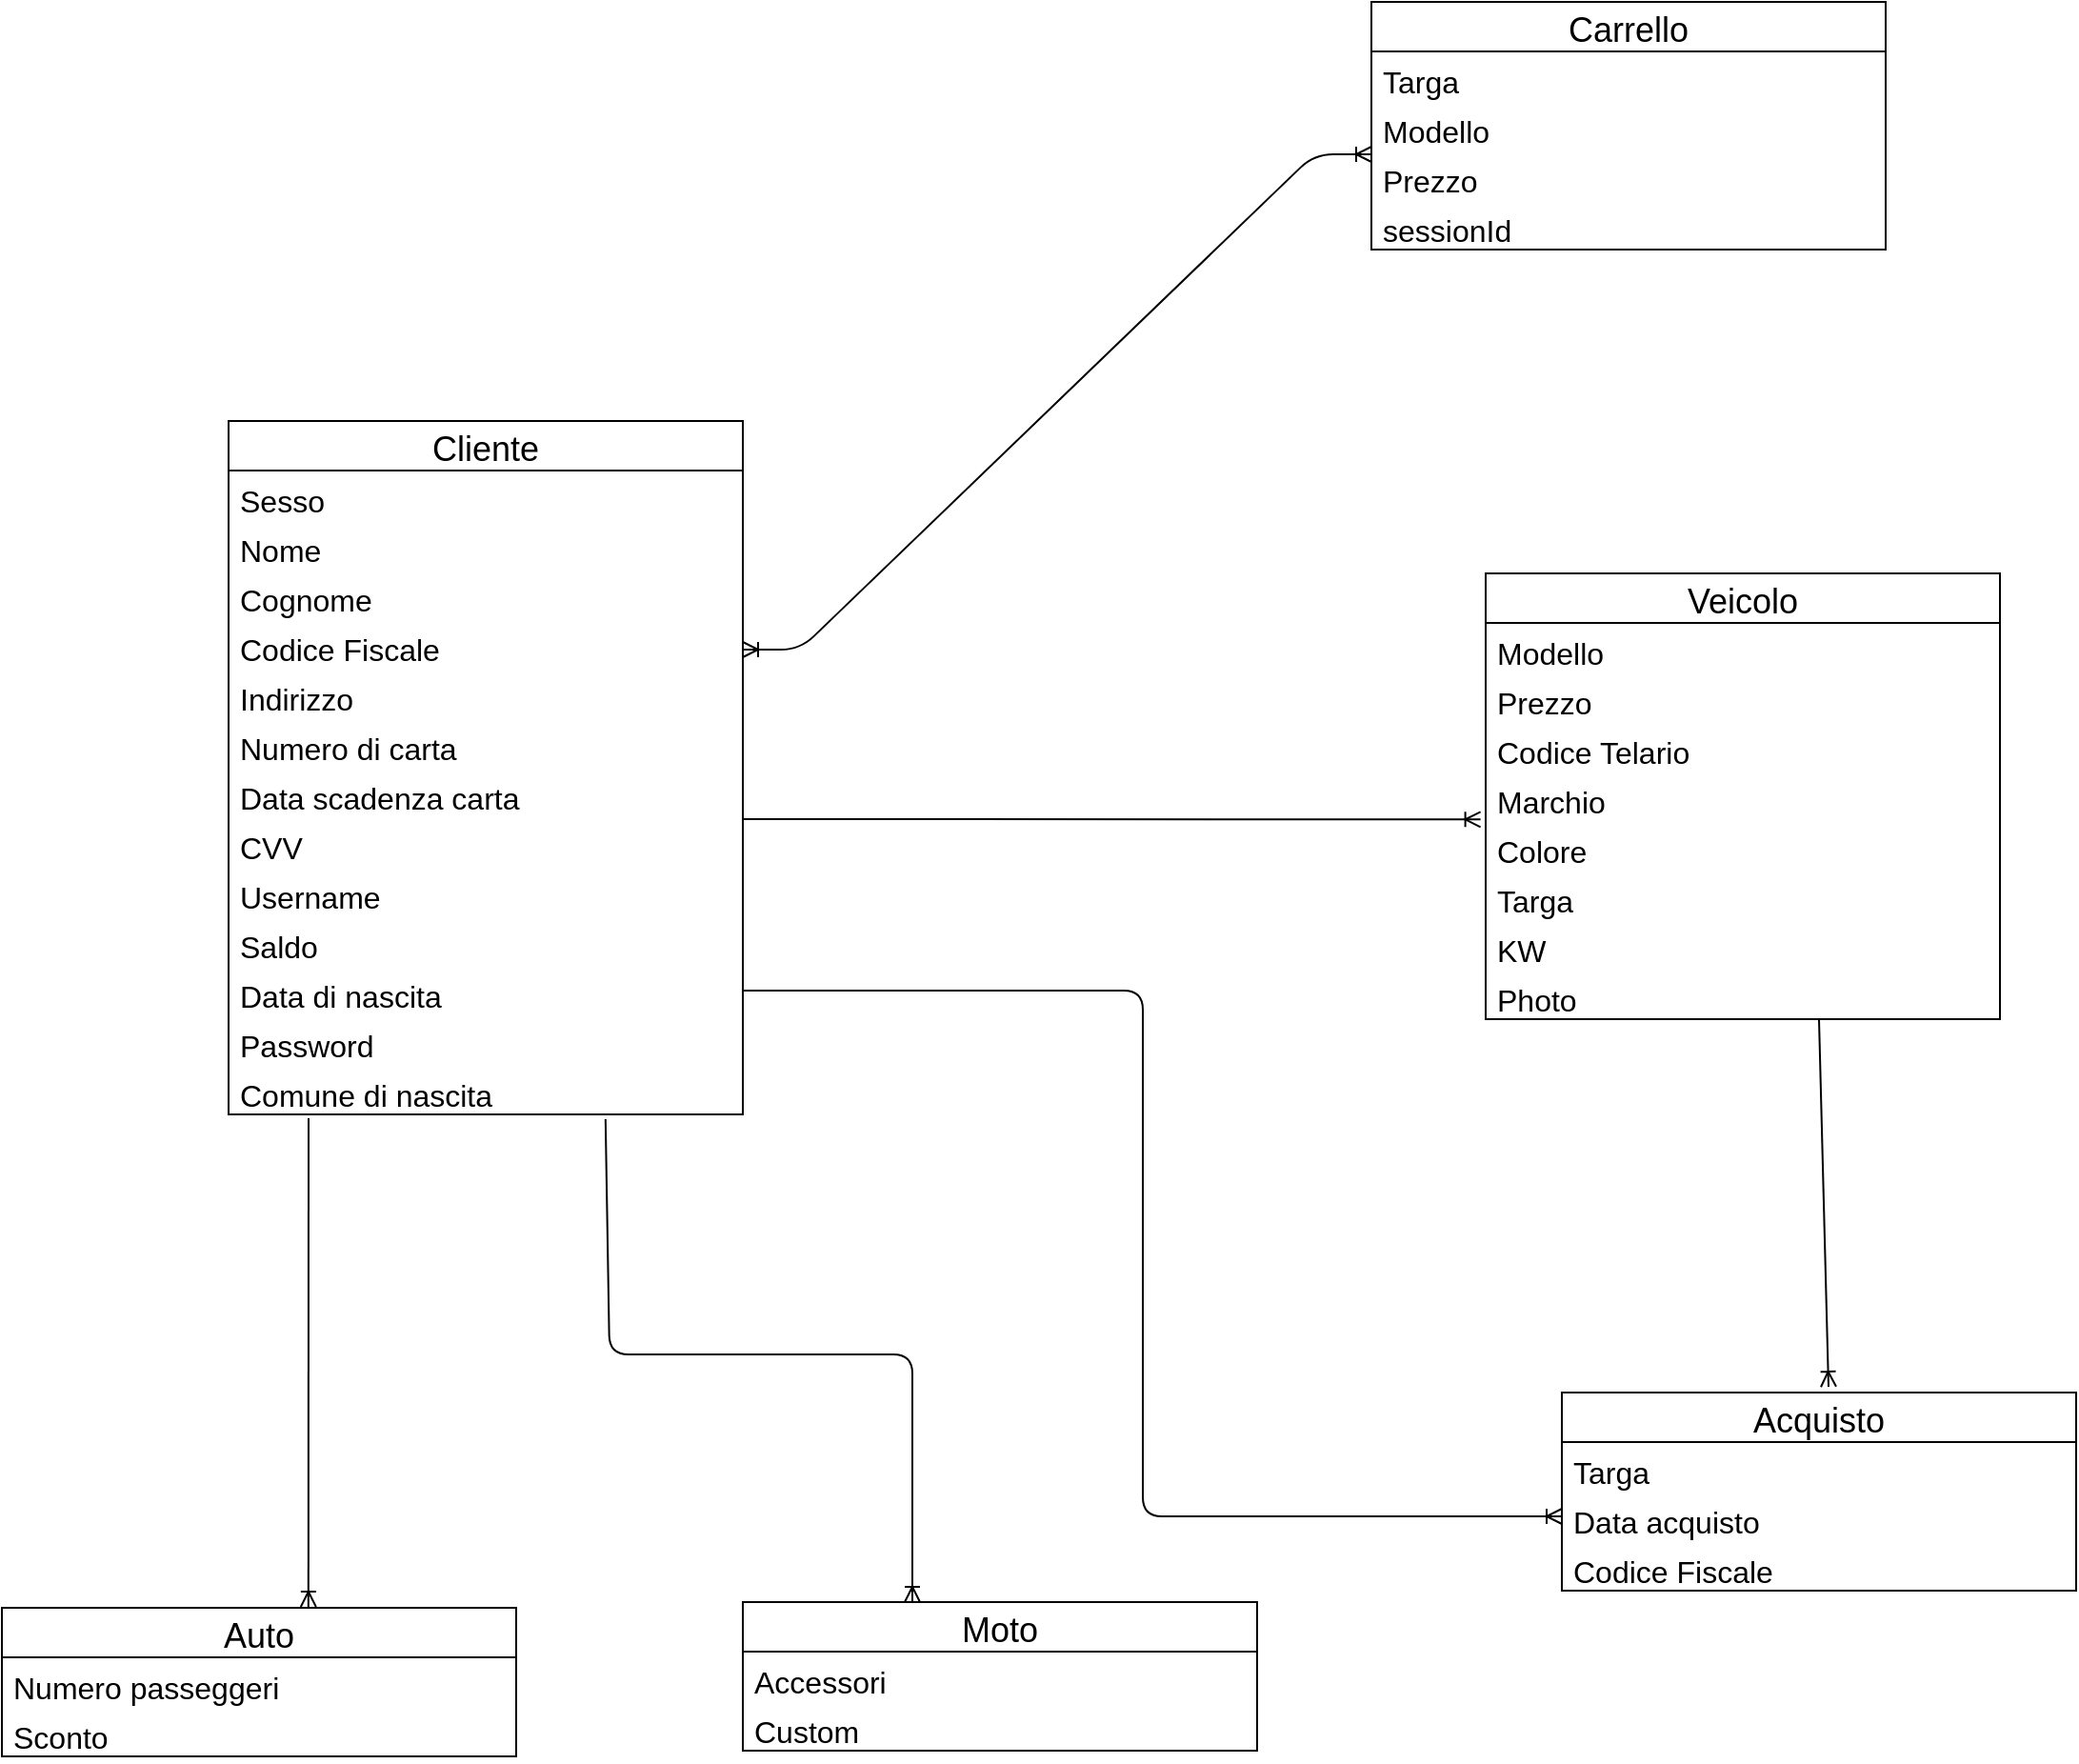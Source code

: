 <mxfile version="13.9.9" type="device"><diagram name="Page-1" id="e7e014a7-5840-1c2e-5031-d8a46d1fe8dd"><mxGraphModel dx="2632" dy="1672" grid="1" gridSize="10" guides="1" tooltips="1" connect="1" arrows="1" fold="1" page="1" pageScale="1" pageWidth="1169" pageHeight="826" background="#ffffff" math="0" shadow="0"><root><mxCell id="0"/><mxCell id="1" parent="0"/><mxCell id="noOuP9p7aNn5p5YlPT-F-65" value="Veicolo" style="swimlane;fontStyle=0;childLayout=stackLayout;horizontal=1;startSize=26;fillColor=none;horizontalStack=0;resizeParent=1;resizeParentMax=0;resizeLast=0;collapsible=1;marginBottom=0;fontSize=18;" parent="1" vertex="1"><mxGeometry x="60" y="-130" width="270" height="234" as="geometry"/></mxCell><mxCell id="noOuP9p7aNn5p5YlPT-F-66" value="Modello" style="text;strokeColor=none;fillColor=none;align=left;verticalAlign=top;spacingLeft=4;spacingRight=4;overflow=hidden;rotatable=0;points=[[0,0.5],[1,0.5]];portConstraint=eastwest;fontSize=16;" parent="noOuP9p7aNn5p5YlPT-F-65" vertex="1"><mxGeometry y="26" width="270" height="26" as="geometry"/></mxCell><mxCell id="noOuP9p7aNn5p5YlPT-F-67" value="Prezzo" style="text;strokeColor=none;fillColor=none;align=left;verticalAlign=top;spacingLeft=4;spacingRight=4;overflow=hidden;rotatable=0;points=[[0,0.5],[1,0.5]];portConstraint=eastwest;fontSize=16;" parent="noOuP9p7aNn5p5YlPT-F-65" vertex="1"><mxGeometry y="52" width="270" height="26" as="geometry"/></mxCell><mxCell id="noOuP9p7aNn5p5YlPT-F-68" value="Codice Telario" style="text;strokeColor=none;fillColor=none;align=left;verticalAlign=top;spacingLeft=4;spacingRight=4;overflow=hidden;rotatable=0;points=[[0,0.5],[1,0.5]];portConstraint=eastwest;fontSize=16;" parent="noOuP9p7aNn5p5YlPT-F-65" vertex="1"><mxGeometry y="78" width="270" height="26" as="geometry"/></mxCell><mxCell id="noOuP9p7aNn5p5YlPT-F-129" value="Marchio" style="text;strokeColor=none;fillColor=none;align=left;verticalAlign=top;spacingLeft=4;spacingRight=4;overflow=hidden;rotatable=0;points=[[0,0.5],[1,0.5]];portConstraint=eastwest;fontSize=16;" parent="noOuP9p7aNn5p5YlPT-F-65" vertex="1"><mxGeometry y="104" width="270" height="26" as="geometry"/></mxCell><mxCell id="noOuP9p7aNn5p5YlPT-F-130" value="Colore" style="text;strokeColor=none;fillColor=none;align=left;verticalAlign=top;spacingLeft=4;spacingRight=4;overflow=hidden;rotatable=0;points=[[0,0.5],[1,0.5]];portConstraint=eastwest;fontSize=16;" parent="noOuP9p7aNn5p5YlPT-F-65" vertex="1"><mxGeometry y="130" width="270" height="26" as="geometry"/></mxCell><mxCell id="noOuP9p7aNn5p5YlPT-F-131" value="Targa" style="text;strokeColor=none;fillColor=none;align=left;verticalAlign=top;spacingLeft=4;spacingRight=4;overflow=hidden;rotatable=0;points=[[0,0.5],[1,0.5]];portConstraint=eastwest;fontSize=16;" parent="noOuP9p7aNn5p5YlPT-F-65" vertex="1"><mxGeometry y="156" width="270" height="26" as="geometry"/></mxCell><mxCell id="noOuP9p7aNn5p5YlPT-F-132" value="KW" style="text;strokeColor=none;fillColor=none;align=left;verticalAlign=top;spacingLeft=4;spacingRight=4;overflow=hidden;rotatable=0;points=[[0,0.5],[1,0.5]];portConstraint=eastwest;fontSize=16;" parent="noOuP9p7aNn5p5YlPT-F-65" vertex="1"><mxGeometry y="182" width="270" height="26" as="geometry"/></mxCell><mxCell id="HNocqZF3YBXgSdlU14VS-5" value="Photo" style="text;strokeColor=none;fillColor=none;align=left;verticalAlign=top;spacingLeft=4;spacingRight=4;overflow=hidden;rotatable=0;points=[[0,0.5],[1,0.5]];portConstraint=eastwest;fontSize=16;" parent="noOuP9p7aNn5p5YlPT-F-65" vertex="1"><mxGeometry y="208" width="270" height="26" as="geometry"/></mxCell><mxCell id="noOuP9p7aNn5p5YlPT-F-69" value="Acquisto" style="swimlane;fontStyle=0;childLayout=stackLayout;horizontal=1;startSize=26;fillColor=none;horizontalStack=0;resizeParent=1;resizeParentMax=0;resizeLast=0;collapsible=1;marginBottom=0;fontSize=18;" parent="1" vertex="1"><mxGeometry x="100" y="300" width="270" height="104" as="geometry"/></mxCell><mxCell id="noOuP9p7aNn5p5YlPT-F-71" value="Targa" style="text;strokeColor=none;fillColor=none;align=left;verticalAlign=top;spacingLeft=4;spacingRight=4;overflow=hidden;rotatable=0;points=[[0,0.5],[1,0.5]];portConstraint=eastwest;fontSize=16;" parent="noOuP9p7aNn5p5YlPT-F-69" vertex="1"><mxGeometry y="26" width="270" height="26" as="geometry"/></mxCell><mxCell id="noOuP9p7aNn5p5YlPT-F-145" value="Data acquisto" style="text;strokeColor=none;fillColor=none;align=left;verticalAlign=top;spacingLeft=4;spacingRight=4;overflow=hidden;rotatable=0;points=[[0,0.5],[1,0.5]];portConstraint=eastwest;fontSize=16;" parent="noOuP9p7aNn5p5YlPT-F-69" vertex="1"><mxGeometry y="52" width="270" height="26" as="geometry"/></mxCell><mxCell id="noOuP9p7aNn5p5YlPT-F-146" value="Codice Fiscale" style="text;strokeColor=none;fillColor=none;align=left;verticalAlign=top;spacingLeft=4;spacingRight=4;overflow=hidden;rotatable=0;points=[[0,0.5],[1,0.5]];portConstraint=eastwest;fontSize=16;" parent="noOuP9p7aNn5p5YlPT-F-69" vertex="1"><mxGeometry y="78" width="270" height="26" as="geometry"/></mxCell><mxCell id="noOuP9p7aNn5p5YlPT-F-73" value="Auto" style="swimlane;fontStyle=0;childLayout=stackLayout;horizontal=1;startSize=26;fillColor=none;horizontalStack=0;resizeParent=1;resizeParentMax=0;resizeLast=0;collapsible=1;marginBottom=0;fontSize=18;" parent="1" vertex="1"><mxGeometry x="-719" y="413" width="270" height="78" as="geometry"/></mxCell><mxCell id="noOuP9p7aNn5p5YlPT-F-74" value="Numero passeggeri" style="text;strokeColor=none;fillColor=none;align=left;verticalAlign=top;spacingLeft=4;spacingRight=4;overflow=hidden;rotatable=0;points=[[0,0.5],[1,0.5]];portConstraint=eastwest;fontSize=16;" parent="noOuP9p7aNn5p5YlPT-F-73" vertex="1"><mxGeometry y="26" width="270" height="26" as="geometry"/></mxCell><mxCell id="noOuP9p7aNn5p5YlPT-F-75" value="Sconto" style="text;strokeColor=none;fillColor=none;align=left;verticalAlign=top;spacingLeft=4;spacingRight=4;overflow=hidden;rotatable=0;points=[[0,0.5],[1,0.5]];portConstraint=eastwest;fontSize=16;" parent="noOuP9p7aNn5p5YlPT-F-73" vertex="1"><mxGeometry y="52" width="270" height="26" as="geometry"/></mxCell><mxCell id="noOuP9p7aNn5p5YlPT-F-109" value="Cliente" style="swimlane;fontStyle=0;childLayout=stackLayout;horizontal=1;startSize=26;fillColor=none;horizontalStack=0;resizeParent=1;resizeParentMax=0;resizeLast=0;collapsible=1;marginBottom=0;fontSize=18;" parent="1" vertex="1"><mxGeometry x="-600" y="-210" width="270" height="364" as="geometry"/></mxCell><mxCell id="noOuP9p7aNn5p5YlPT-F-110" value="Sesso" style="text;strokeColor=none;fillColor=none;align=left;verticalAlign=top;spacingLeft=4;spacingRight=4;overflow=hidden;rotatable=0;points=[[0,0.5],[1,0.5]];portConstraint=eastwest;fontSize=16;" parent="noOuP9p7aNn5p5YlPT-F-109" vertex="1"><mxGeometry y="26" width="270" height="26" as="geometry"/></mxCell><mxCell id="noOuP9p7aNn5p5YlPT-F-111" value="Nome" style="text;strokeColor=none;fillColor=none;align=left;verticalAlign=top;spacingLeft=4;spacingRight=4;overflow=hidden;rotatable=0;points=[[0,0.5],[1,0.5]];portConstraint=eastwest;fontSize=16;" parent="noOuP9p7aNn5p5YlPT-F-109" vertex="1"><mxGeometry y="52" width="270" height="26" as="geometry"/></mxCell><mxCell id="noOuP9p7aNn5p5YlPT-F-112" value="Cognome" style="text;strokeColor=none;fillColor=none;align=left;verticalAlign=top;spacingLeft=4;spacingRight=4;overflow=hidden;rotatable=0;points=[[0,0.5],[1,0.5]];portConstraint=eastwest;fontSize=16;" parent="noOuP9p7aNn5p5YlPT-F-109" vertex="1"><mxGeometry y="78" width="270" height="26" as="geometry"/></mxCell><mxCell id="noOuP9p7aNn5p5YlPT-F-138" value="Codice Fiscale" style="text;strokeColor=none;fillColor=none;align=left;verticalAlign=top;spacingLeft=4;spacingRight=4;overflow=hidden;rotatable=0;points=[[0,0.5],[1,0.5]];portConstraint=eastwest;fontSize=16;" parent="noOuP9p7aNn5p5YlPT-F-109" vertex="1"><mxGeometry y="104" width="270" height="26" as="geometry"/></mxCell><mxCell id="noOuP9p7aNn5p5YlPT-F-142" value="Indirizzo" style="text;strokeColor=none;fillColor=none;align=left;verticalAlign=top;spacingLeft=4;spacingRight=4;overflow=hidden;rotatable=0;points=[[0,0.5],[1,0.5]];portConstraint=eastwest;fontSize=16;" parent="noOuP9p7aNn5p5YlPT-F-109" vertex="1"><mxGeometry y="130" width="270" height="26" as="geometry"/></mxCell><mxCell id="5efTmsjCu6avgyOIDtEF-1" value="Numero di carta" style="text;strokeColor=none;fillColor=none;align=left;verticalAlign=top;spacingLeft=4;spacingRight=4;overflow=hidden;rotatable=0;points=[[0,0.5],[1,0.5]];portConstraint=eastwest;fontSize=16;" parent="noOuP9p7aNn5p5YlPT-F-109" vertex="1"><mxGeometry y="156" width="270" height="26" as="geometry"/></mxCell><mxCell id="5efTmsjCu6avgyOIDtEF-2" value="Data scadenza carta" style="text;strokeColor=none;fillColor=none;align=left;verticalAlign=top;spacingLeft=4;spacingRight=4;overflow=hidden;rotatable=0;points=[[0,0.5],[1,0.5]];portConstraint=eastwest;fontSize=16;" parent="noOuP9p7aNn5p5YlPT-F-109" vertex="1"><mxGeometry y="182" width="270" height="26" as="geometry"/></mxCell><mxCell id="5efTmsjCu6avgyOIDtEF-3" value="CVV" style="text;strokeColor=none;fillColor=none;align=left;verticalAlign=top;spacingLeft=4;spacingRight=4;overflow=hidden;rotatable=0;points=[[0,0.5],[1,0.5]];portConstraint=eastwest;fontSize=16;" parent="noOuP9p7aNn5p5YlPT-F-109" vertex="1"><mxGeometry y="208" width="270" height="26" as="geometry"/></mxCell><mxCell id="HNocqZF3YBXgSdlU14VS-6" value="Username" style="text;strokeColor=none;fillColor=none;align=left;verticalAlign=top;spacingLeft=4;spacingRight=4;overflow=hidden;rotatable=0;points=[[0,0.5],[1,0.5]];portConstraint=eastwest;fontSize=16;" parent="noOuP9p7aNn5p5YlPT-F-109" vertex="1"><mxGeometry y="234" width="270" height="26" as="geometry"/></mxCell><mxCell id="HNocqZF3YBXgSdlU14VS-7" value="Saldo" style="text;strokeColor=none;fillColor=none;align=left;verticalAlign=top;spacingLeft=4;spacingRight=4;overflow=hidden;rotatable=0;points=[[0,0.5],[1,0.5]];portConstraint=eastwest;fontSize=16;" parent="noOuP9p7aNn5p5YlPT-F-109" vertex="1"><mxGeometry y="260" width="270" height="26" as="geometry"/></mxCell><mxCell id="HNocqZF3YBXgSdlU14VS-8" value="Data di nascita" style="text;strokeColor=none;fillColor=none;align=left;verticalAlign=top;spacingLeft=4;spacingRight=4;overflow=hidden;rotatable=0;points=[[0,0.5],[1,0.5]];portConstraint=eastwest;fontSize=16;" parent="noOuP9p7aNn5p5YlPT-F-109" vertex="1"><mxGeometry y="286" width="270" height="26" as="geometry"/></mxCell><mxCell id="HNocqZF3YBXgSdlU14VS-9" value="Password" style="text;strokeColor=none;fillColor=none;align=left;verticalAlign=top;spacingLeft=4;spacingRight=4;overflow=hidden;rotatable=0;points=[[0,0.5],[1,0.5]];portConstraint=eastwest;fontSize=16;" parent="noOuP9p7aNn5p5YlPT-F-109" vertex="1"><mxGeometry y="312" width="270" height="26" as="geometry"/></mxCell><mxCell id="HNocqZF3YBXgSdlU14VS-10" value="Comune di nascita" style="text;strokeColor=none;fillColor=none;align=left;verticalAlign=top;spacingLeft=4;spacingRight=4;overflow=hidden;rotatable=0;points=[[0,0.5],[1,0.5]];portConstraint=eastwest;fontSize=16;" parent="noOuP9p7aNn5p5YlPT-F-109" vertex="1"><mxGeometry y="338" width="270" height="26" as="geometry"/></mxCell><mxCell id="noOuP9p7aNn5p5YlPT-F-113" value="Moto" style="swimlane;fontStyle=0;childLayout=stackLayout;horizontal=1;startSize=26;fillColor=none;horizontalStack=0;resizeParent=1;resizeParentMax=0;resizeLast=0;collapsible=1;marginBottom=0;fontSize=18;" parent="1" vertex="1"><mxGeometry x="-330" y="410" width="270" height="78" as="geometry"/></mxCell><mxCell id="noOuP9p7aNn5p5YlPT-F-114" value="Accessori" style="text;strokeColor=none;fillColor=none;align=left;verticalAlign=top;spacingLeft=4;spacingRight=4;overflow=hidden;rotatable=0;points=[[0,0.5],[1,0.5]];portConstraint=eastwest;fontSize=16;" parent="noOuP9p7aNn5p5YlPT-F-113" vertex="1"><mxGeometry y="26" width="270" height="26" as="geometry"/></mxCell><mxCell id="noOuP9p7aNn5p5YlPT-F-115" value="Custom" style="text;strokeColor=none;fillColor=none;align=left;verticalAlign=top;spacingLeft=4;spacingRight=4;overflow=hidden;rotatable=0;points=[[0,0.5],[1,0.5]];portConstraint=eastwest;fontSize=16;" parent="noOuP9p7aNn5p5YlPT-F-113" vertex="1"><mxGeometry y="52" width="270" height="26" as="geometry"/></mxCell><mxCell id="OFOR09_JH9itS1jf2ofm-2" value="Carrello" style="swimlane;fontStyle=0;childLayout=stackLayout;horizontal=1;startSize=26;fillColor=none;horizontalStack=0;resizeParent=1;resizeParentMax=0;resizeLast=0;collapsible=1;marginBottom=0;fontSize=18;" parent="1" vertex="1"><mxGeometry y="-430" width="270" height="130" as="geometry"/></mxCell><mxCell id="OFOR09_JH9itS1jf2ofm-3" value="Targa" style="text;strokeColor=none;fillColor=none;align=left;verticalAlign=top;spacingLeft=4;spacingRight=4;overflow=hidden;rotatable=0;points=[[0,0.5],[1,0.5]];portConstraint=eastwest;fontSize=16;" parent="OFOR09_JH9itS1jf2ofm-2" vertex="1"><mxGeometry y="26" width="270" height="26" as="geometry"/></mxCell><mxCell id="OFOR09_JH9itS1jf2ofm-4" value="Modello" style="text;strokeColor=none;fillColor=none;align=left;verticalAlign=top;spacingLeft=4;spacingRight=4;overflow=hidden;rotatable=0;points=[[0,0.5],[1,0.5]];portConstraint=eastwest;fontSize=16;" parent="OFOR09_JH9itS1jf2ofm-2" vertex="1"><mxGeometry y="52" width="270" height="26" as="geometry"/></mxCell><mxCell id="OFOR09_JH9itS1jf2ofm-5" value="Prezzo" style="text;strokeColor=none;fillColor=none;align=left;verticalAlign=top;spacingLeft=4;spacingRight=4;overflow=hidden;rotatable=0;points=[[0,0.5],[1,0.5]];portConstraint=eastwest;fontSize=16;" parent="OFOR09_JH9itS1jf2ofm-2" vertex="1"><mxGeometry y="78" width="270" height="26" as="geometry"/></mxCell><mxCell id="OFOR09_JH9itS1jf2ofm-6" value="sessionId" style="text;strokeColor=none;fillColor=none;align=left;verticalAlign=top;spacingLeft=4;spacingRight=4;overflow=hidden;rotatable=0;points=[[0,0.5],[1,0.5]];portConstraint=eastwest;fontSize=16;" parent="OFOR09_JH9itS1jf2ofm-2" vertex="1"><mxGeometry y="104" width="270" height="26" as="geometry"/></mxCell><mxCell id="bicntz1nCdbEoHhzVy0g-5" value="" style="edgeStyle=entityRelationEdgeStyle;fontSize=12;html=1;endArrow=ERoneToMany;entryX=-0.01;entryY=-0.032;entryDx=0;entryDy=0;entryPerimeter=0;" edge="1" parent="1" target="noOuP9p7aNn5p5YlPT-F-130"><mxGeometry width="100" height="100" relative="1" as="geometry"><mxPoint x="-330" y="-1" as="sourcePoint"/><mxPoint x="-150" y="-100" as="targetPoint"/></mxGeometry></mxCell><mxCell id="bicntz1nCdbEoHhzVy0g-6" value="" style="edgeStyle=entityRelationEdgeStyle;fontSize=12;html=1;endArrow=ERoneToMany;startArrow=ERoneToMany;" edge="1" parent="1"><mxGeometry width="100" height="100" relative="1" as="geometry"><mxPoint x="-330" y="-90" as="sourcePoint"/><mxPoint y="-350" as="targetPoint"/></mxGeometry></mxCell><mxCell id="bicntz1nCdbEoHhzVy0g-8" value="" style="endArrow=ERoneToMany;html=1;endFill=0;entryX=0.596;entryY=-0.006;entryDx=0;entryDy=0;entryPerimeter=0;" edge="1" parent="1" target="noOuP9p7aNn5p5YlPT-F-73"><mxGeometry width="50" height="50" relative="1" as="geometry"><mxPoint x="-558" y="156" as="sourcePoint"/><mxPoint x="-530" y="340" as="targetPoint"/></mxGeometry></mxCell><mxCell id="bicntz1nCdbEoHhzVy0g-9" value="" style="endArrow=ERoneToMany;html=1;endFill=0;exitX=0.733;exitY=1.096;exitDx=0;exitDy=0;exitPerimeter=0;" edge="1" parent="1" source="HNocqZF3YBXgSdlU14VS-10"><mxGeometry width="50" height="50" relative="1" as="geometry"><mxPoint x="-548" y="166" as="sourcePoint"/><mxPoint x="-241" y="410" as="targetPoint"/><Array as="points"><mxPoint x="-400" y="280"/><mxPoint x="-241" y="280"/></Array></mxGeometry></mxCell><mxCell id="bicntz1nCdbEoHhzVy0g-10" value="" style="endArrow=ERoneToMany;html=1;endFill=0;exitX=1;exitY=0.5;exitDx=0;exitDy=0;entryX=0;entryY=0.5;entryDx=0;entryDy=0;" edge="1" parent="1" source="HNocqZF3YBXgSdlU14VS-8" target="noOuP9p7aNn5p5YlPT-F-145"><mxGeometry width="50" height="50" relative="1" as="geometry"><mxPoint x="-221.09" y="89.996" as="sourcePoint"/><mxPoint x="-60" y="343.5" as="targetPoint"/><Array as="points"><mxPoint x="-120" y="89"/><mxPoint x="-120" y="365"/></Array></mxGeometry></mxCell><mxCell id="bicntz1nCdbEoHhzVy0g-11" value="" style="endArrow=ERoneToMany;html=1;endFill=0;" edge="1" parent="1"><mxGeometry width="50" height="50" relative="1" as="geometry"><mxPoint x="235" y="104" as="sourcePoint"/><mxPoint x="240" y="297" as="targetPoint"/><Array as="points"/></mxGeometry></mxCell></root></mxGraphModel></diagram></mxfile>
